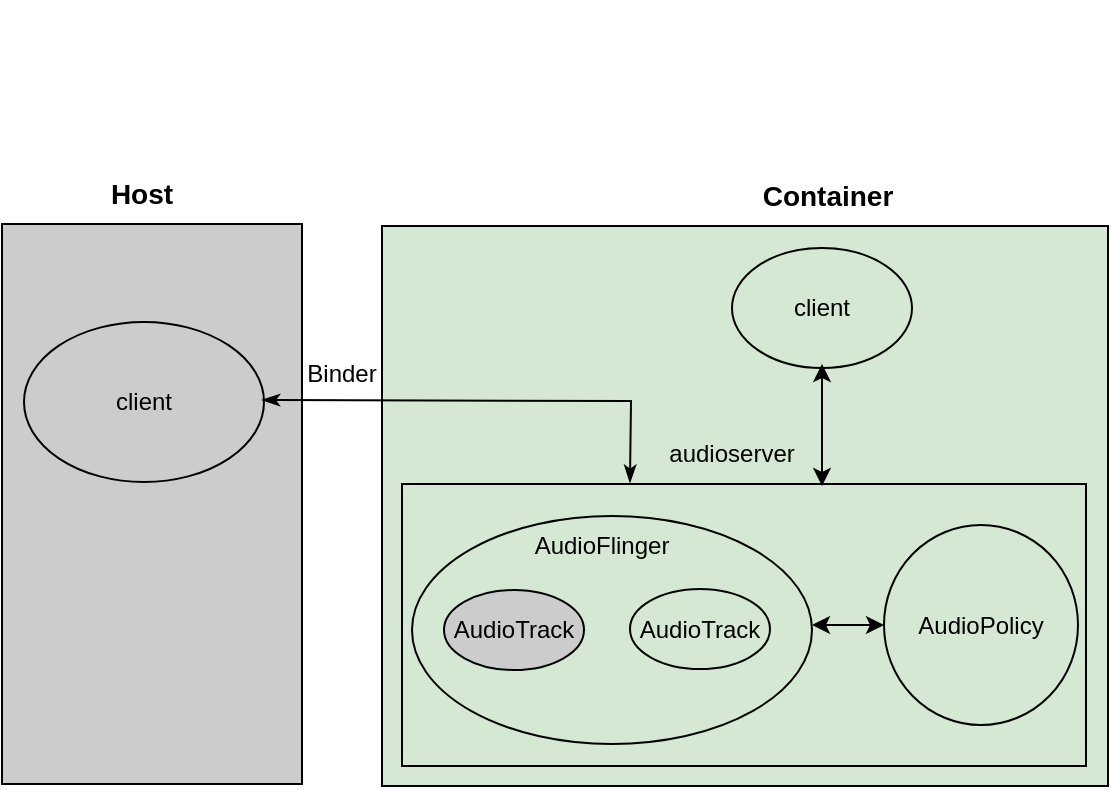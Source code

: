 <mxfile version="26.2.13">
  <diagram name="Page-1" id="jQtDj7ynQ89OkWoKHaAK">
    <mxGraphModel dx="788" dy="497" grid="1" gridSize="10" guides="1" tooltips="1" connect="1" arrows="1" fold="1" page="1" pageScale="1" pageWidth="850" pageHeight="1100" math="0" shadow="0">
      <root>
        <mxCell id="0" />
        <mxCell id="1" parent="0" />
        <mxCell id="0DBIrk33TarPp2UynQot-2" value="" style="rounded=0;whiteSpace=wrap;html=1;fillColor=#D5E8D4;" parent="1" vertex="1">
          <mxGeometry x="360" y="151" width="363" height="280" as="geometry" />
        </mxCell>
        <mxCell id="0DBIrk33TarPp2UynQot-1" value="" style="rounded=0;whiteSpace=wrap;html=1;fillColor=#CCCCCC;" parent="1" vertex="1">
          <mxGeometry x="170" y="150" width="150" height="280" as="geometry" />
        </mxCell>
        <mxCell id="0DBIrk33TarPp2UynQot-3" value="&lt;font style=&quot;font-size: 14px;&quot;&gt;&lt;b&gt;Host&lt;/b&gt;&lt;/font&gt;" style="text;html=1;align=center;verticalAlign=middle;whiteSpace=wrap;rounded=0;" parent="1" vertex="1">
          <mxGeometry x="210" y="120" width="60" height="30" as="geometry" />
        </mxCell>
        <mxCell id="0DBIrk33TarPp2UynQot-4" value="&lt;font style=&quot;font-size: 14px;&quot;&gt;&lt;b&gt;Container&lt;/b&gt;&lt;/font&gt;" style="text;html=1;align=center;verticalAlign=middle;whiteSpace=wrap;rounded=0;" parent="1" vertex="1">
          <mxGeometry x="553" y="121" width="60" height="30" as="geometry" />
        </mxCell>
        <mxCell id="0DBIrk33TarPp2UynQot-6" value="client" style="ellipse;whiteSpace=wrap;html=1;fillColor=#CCCCCC;" parent="1" vertex="1">
          <mxGeometry x="181" y="199" width="120" height="80" as="geometry" />
        </mxCell>
        <mxCell id="0DBIrk33TarPp2UynQot-7" value="client" style="ellipse;whiteSpace=wrap;html=1;fillColor=#D5E8D4;" parent="1" vertex="1">
          <mxGeometry x="535" y="162" width="90" height="60" as="geometry" />
        </mxCell>
        <mxCell id="0DBIrk33TarPp2UynQot-8" value="" style="rounded=0;whiteSpace=wrap;html=1;fillColor=#D5E8D4;" parent="1" vertex="1">
          <mxGeometry x="370" y="280" width="342" height="141" as="geometry" />
        </mxCell>
        <mxCell id="0DBIrk33TarPp2UynQot-9" value="audioserver" style="text;html=1;align=center;verticalAlign=middle;whiteSpace=wrap;rounded=0;" parent="1" vertex="1">
          <mxGeometry x="505" y="250" width="60" height="30" as="geometry" />
        </mxCell>
        <mxCell id="0DBIrk33TarPp2UynQot-11" value="" style="ellipse;whiteSpace=wrap;html=1;fillColor=#D5E8D4;" parent="1" vertex="1">
          <mxGeometry x="375" y="296" width="200" height="114" as="geometry" />
        </mxCell>
        <mxCell id="0DBIrk33TarPp2UynQot-12" value="AudioPolicy" style="ellipse;whiteSpace=wrap;html=1;fillColor=#D5E8D4;" parent="1" vertex="1">
          <mxGeometry x="611" y="300.5" width="97" height="100" as="geometry" />
        </mxCell>
        <mxCell id="0DBIrk33TarPp2UynQot-18" value="" style="endArrow=classic;startArrow=classic;html=1;rounded=0;" parent="1" edge="1">
          <mxGeometry width="50" height="50" relative="1" as="geometry">
            <mxPoint x="580" y="281" as="sourcePoint" />
            <mxPoint x="580" y="220" as="targetPoint" />
          </mxGeometry>
        </mxCell>
        <mxCell id="0DBIrk33TarPp2UynQot-25" value="" style="endArrow=classicThin;html=1;rounded=0;exitX=1;exitY=0.5;exitDx=0;exitDy=0;entryX=0.123;entryY=0.004;entryDx=0;entryDy=0;entryPerimeter=0;strokeColor=default;edgeStyle=orthogonalEdgeStyle;jumpStyle=line;targetPerimeterSpacing=0;flowAnimation=0;shadow=0;startArrow=classicThin;startFill=1;endFill=1;" parent="1" edge="1">
          <mxGeometry width="50" height="50" relative="1" as="geometry">
            <mxPoint x="300" y="238" as="sourcePoint" />
            <mxPoint x="483.98" y="279.36" as="targetPoint" />
          </mxGeometry>
        </mxCell>
        <mxCell id="0DBIrk33TarPp2UynQot-28" value="" style="endArrow=none;html=1;rounded=0;shape=link;strokeColor=none;" parent="1" edge="1">
          <mxGeometry width="50" height="50" relative="1" as="geometry">
            <mxPoint x="200" y="90" as="sourcePoint" />
            <mxPoint x="250" y="40" as="targetPoint" />
          </mxGeometry>
        </mxCell>
        <mxCell id="0DBIrk33TarPp2UynQot-30" value="Binder" style="text;html=1;align=center;verticalAlign=middle;whiteSpace=wrap;rounded=0;" parent="1" vertex="1">
          <mxGeometry x="310" y="210" width="60" height="30" as="geometry" />
        </mxCell>
        <mxCell id="0DBIrk33TarPp2UynQot-32" value="AudioTrack" style="ellipse;whiteSpace=wrap;html=1;fillColor=#CCCCCC;" parent="1" vertex="1">
          <mxGeometry x="391" y="333" width="70" height="40" as="geometry" />
        </mxCell>
        <mxCell id="0DBIrk33TarPp2UynQot-33" value="AudioTrack" style="ellipse;whiteSpace=wrap;html=1;fillColor=#D5E8D4;" parent="1" vertex="1">
          <mxGeometry x="484" y="332.5" width="70" height="40" as="geometry" />
        </mxCell>
        <mxCell id="ljTGaXXVBQ-9jjL299ay-1" value="AudioFlinger" style="text;html=1;align=center;verticalAlign=middle;whiteSpace=wrap;rounded=0;" vertex="1" parent="1">
          <mxGeometry x="440" y="296" width="60" height="30" as="geometry" />
        </mxCell>
        <mxCell id="ljTGaXXVBQ-9jjL299ay-4" value="" style="endArrow=classic;startArrow=classic;html=1;rounded=0;" edge="1" parent="1" target="0DBIrk33TarPp2UynQot-12">
          <mxGeometry width="50" height="50" relative="1" as="geometry">
            <mxPoint x="575" y="350.5" as="sourcePoint" />
            <mxPoint x="626" y="431" as="targetPoint" />
          </mxGeometry>
        </mxCell>
      </root>
    </mxGraphModel>
  </diagram>
</mxfile>

